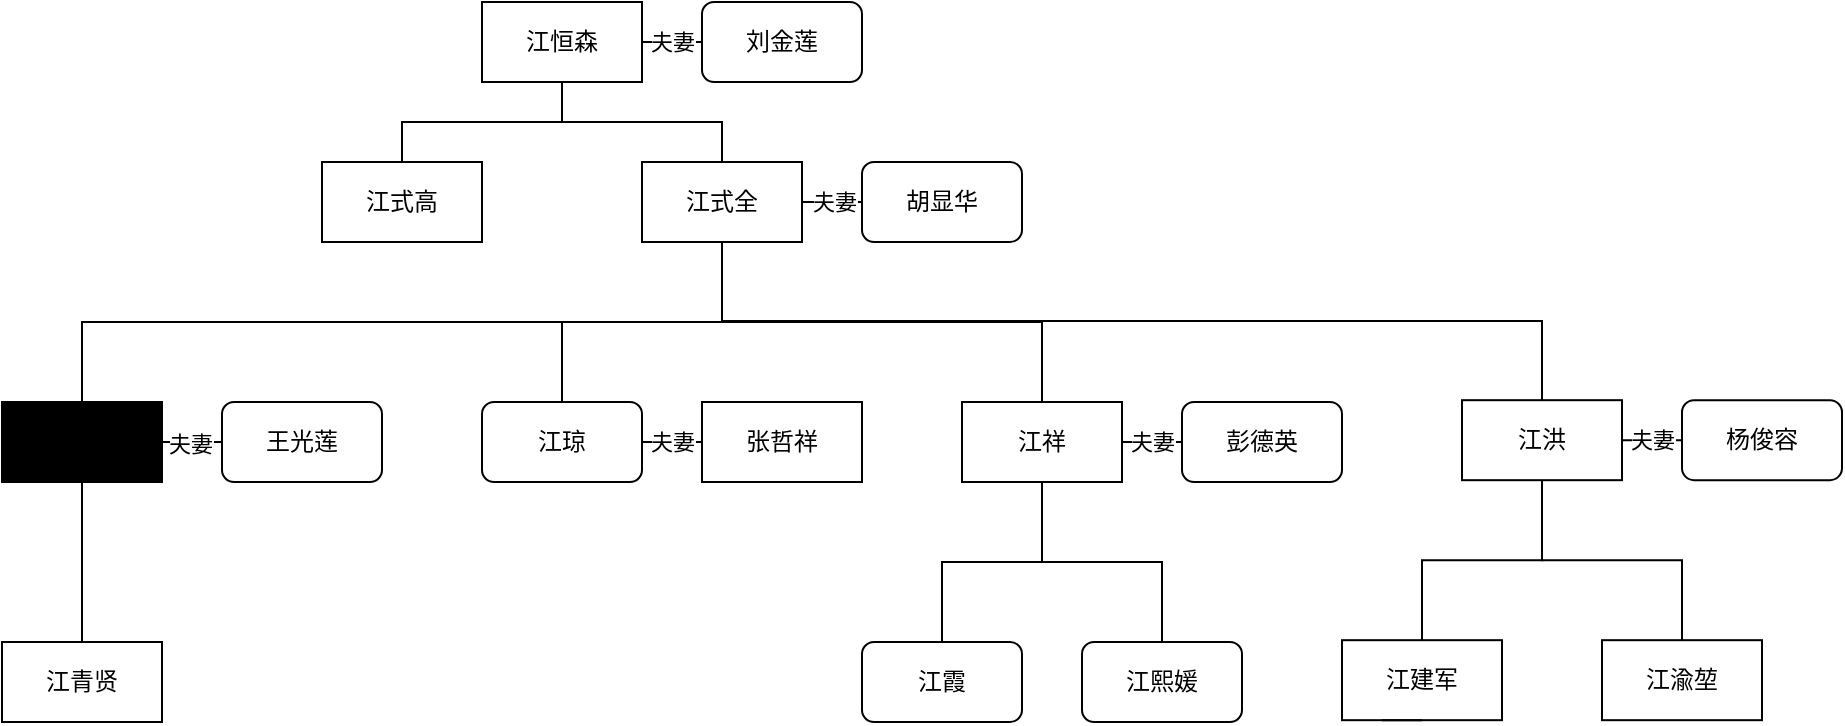 <mxfile version="28.2.8">
  <diagram name="第 1 页" id="k-AfY5WxHYV5yZIVhnW_">
    <mxGraphModel dx="2381" dy="858" grid="1" gridSize="10" guides="1" tooltips="1" connect="1" arrows="1" fold="1" page="1" pageScale="1" pageWidth="827" pageHeight="1169" math="0" shadow="0">
      <root>
        <mxCell id="0" />
        <mxCell id="1" parent="0" />
        <mxCell id="Womy6uRPmFxDwTwF91oK-21" style="edgeStyle=orthogonalEdgeStyle;shape=connector;rounded=0;orthogonalLoop=1;jettySize=auto;html=1;exitX=1;exitY=0.5;exitDx=0;exitDy=0;entryX=0;entryY=0.5;entryDx=0;entryDy=0;strokeColor=default;align=center;verticalAlign=middle;fontFamily=Helvetica;fontSize=11;fontColor=default;labelBackgroundColor=default;endArrow=none;endFill=0;" parent="1" source="Womy6uRPmFxDwTwF91oK-6" target="Womy6uRPmFxDwTwF91oK-20" edge="1">
          <mxGeometry relative="1" as="geometry" />
        </mxCell>
        <mxCell id="Womy6uRPmFxDwTwF91oK-22" value="夫妻" style="edgeLabel;html=1;align=center;verticalAlign=middle;resizable=0;points=[];fontFamily=Helvetica;fontSize=11;fontColor=default;labelBackgroundColor=default;" parent="Womy6uRPmFxDwTwF91oK-21" vertex="1" connectable="0">
          <mxGeometry x="0.02" relative="1" as="geometry">
            <mxPoint as="offset" />
          </mxGeometry>
        </mxCell>
        <mxCell id="Womy6uRPmFxDwTwF91oK-31" style="edgeStyle=orthogonalEdgeStyle;shape=connector;rounded=0;orthogonalLoop=1;jettySize=auto;html=1;exitX=0.5;exitY=1;exitDx=0;exitDy=0;entryX=0.5;entryY=0;entryDx=0;entryDy=0;strokeColor=default;align=center;verticalAlign=middle;fontFamily=Helvetica;fontSize=11;fontColor=default;labelBackgroundColor=default;endArrow=none;endFill=0;" parent="1" source="Womy6uRPmFxDwTwF91oK-6" target="Womy6uRPmFxDwTwF91oK-25" edge="1">
          <mxGeometry relative="1" as="geometry" />
        </mxCell>
        <mxCell id="Womy6uRPmFxDwTwF91oK-32" style="edgeStyle=orthogonalEdgeStyle;shape=connector;rounded=0;orthogonalLoop=1;jettySize=auto;html=1;exitX=0.5;exitY=1;exitDx=0;exitDy=0;entryX=0.5;entryY=0;entryDx=0;entryDy=0;strokeColor=default;align=center;verticalAlign=middle;fontFamily=Helvetica;fontSize=11;fontColor=default;labelBackgroundColor=default;endArrow=none;endFill=0;" parent="1" source="Womy6uRPmFxDwTwF91oK-6" target="Womy6uRPmFxDwTwF91oK-26" edge="1">
          <mxGeometry relative="1" as="geometry" />
        </mxCell>
        <mxCell id="Womy6uRPmFxDwTwF91oK-33" style="edgeStyle=orthogonalEdgeStyle;shape=connector;rounded=0;orthogonalLoop=1;jettySize=auto;html=1;exitX=0.5;exitY=1;exitDx=0;exitDy=0;entryX=0.5;entryY=0;entryDx=0;entryDy=0;strokeColor=default;align=center;verticalAlign=middle;fontFamily=Helvetica;fontSize=11;fontColor=default;labelBackgroundColor=default;endArrow=none;endFill=0;" parent="1" source="Womy6uRPmFxDwTwF91oK-6" target="Womy6uRPmFxDwTwF91oK-23" edge="1">
          <mxGeometry relative="1" as="geometry" />
        </mxCell>
        <mxCell id="Womy6uRPmFxDwTwF91oK-37" style="edgeStyle=orthogonalEdgeStyle;shape=connector;rounded=0;orthogonalLoop=1;jettySize=auto;html=1;exitX=0.5;exitY=1;exitDx=0;exitDy=0;entryX=0.5;entryY=0;entryDx=0;entryDy=0;strokeColor=default;align=center;verticalAlign=middle;fontFamily=Helvetica;fontSize=11;fontColor=default;labelBackgroundColor=default;endArrow=none;endFill=0;" parent="1" source="Womy6uRPmFxDwTwF91oK-6" target="Womy6uRPmFxDwTwF91oK-27" edge="1">
          <mxGeometry relative="1" as="geometry" />
        </mxCell>
        <mxCell id="Womy6uRPmFxDwTwF91oK-6" value="江式全" style="rounded=0;whiteSpace=wrap;html=1;" parent="1" vertex="1">
          <mxGeometry x="-270" y="230" width="80" height="40" as="geometry" />
        </mxCell>
        <UserObject label="胡显华" link="https://viewer.diagrams.net/?tags=%7B%7D&amp;lightbox=1&amp;highlight=0000ff&amp;edit=_blank&amp;layers=1&amp;nav=1&amp;title=%E8%83%A1%E6%98%BE%E5%8D%8E%E5%AE%B6%E6%97%8F.drawio&amp;dark=auto#Uhttps%3A%2F%2Fraw.githubusercontent.com%2Ftoppemonkey%2Fprocessing_folder%2Fmain%2F%E5%AE%B6%E6%97%8F%E7%BB%93%E6%9E%84%E5%9B%BE%2F%E8%83%A1%E6%98%BE%E5%8D%8E%E5%AE%B6%E6%97%8F.drawio" 生平="123123213" id="Womy6uRPmFxDwTwF91oK-20">
          <mxCell style="rounded=1;whiteSpace=wrap;html=1;" parent="1" vertex="1">
            <mxGeometry x="-160" y="230" width="80" height="40" as="geometry" />
          </mxCell>
        </UserObject>
        <mxCell id="Womy6uRPmFxDwTwF91oK-35" style="edgeStyle=orthogonalEdgeStyle;shape=connector;rounded=0;orthogonalLoop=1;jettySize=auto;html=1;exitX=1;exitY=0.5;exitDx=0;exitDy=0;entryX=0;entryY=0.5;entryDx=0;entryDy=0;strokeColor=default;align=center;verticalAlign=middle;fontFamily=Helvetica;fontSize=11;fontColor=default;labelBackgroundColor=default;endArrow=none;endFill=0;" parent="1" source="Womy6uRPmFxDwTwF91oK-23" target="Womy6uRPmFxDwTwF91oK-34" edge="1">
          <mxGeometry relative="1" as="geometry" />
        </mxCell>
        <mxCell id="Womy6uRPmFxDwTwF91oK-36" value="夫妻" style="edgeLabel;html=1;align=center;verticalAlign=middle;resizable=0;points=[];fontFamily=Helvetica;fontSize=11;fontColor=default;labelBackgroundColor=default;" parent="Womy6uRPmFxDwTwF91oK-35" vertex="1" connectable="0">
          <mxGeometry x="-0.071" y="-1" relative="1" as="geometry">
            <mxPoint as="offset" />
          </mxGeometry>
        </mxCell>
        <mxCell id="Womy6uRPmFxDwTwF91oK-61" style="edgeStyle=orthogonalEdgeStyle;shape=connector;rounded=0;orthogonalLoop=1;jettySize=auto;html=1;exitX=0.5;exitY=1;exitDx=0;exitDy=0;entryX=0.5;entryY=0;entryDx=0;entryDy=0;strokeColor=default;align=center;verticalAlign=middle;fontFamily=Helvetica;fontSize=11;fontColor=default;labelBackgroundColor=default;endArrow=none;endFill=0;" parent="1" source="Womy6uRPmFxDwTwF91oK-23" target="Womy6uRPmFxDwTwF91oK-60" edge="1">
          <mxGeometry relative="1" as="geometry" />
        </mxCell>
        <mxCell id="Womy6uRPmFxDwTwF91oK-23" value="江铃" style="rounded=0;whiteSpace=wrap;html=1;strokeColor=default;fillColor=light-dark(#ffffff, #ededed);fillStyle=hatch;" parent="1" vertex="1">
          <mxGeometry x="-590" y="350" width="80" height="40" as="geometry" />
        </mxCell>
        <mxCell id="Womy6uRPmFxDwTwF91oK-59" value="夫妻" style="edgeStyle=orthogonalEdgeStyle;shape=connector;rounded=0;orthogonalLoop=1;jettySize=auto;html=1;exitX=1;exitY=0.5;exitDx=0;exitDy=0;strokeColor=default;align=center;verticalAlign=middle;fontFamily=Helvetica;fontSize=11;fontColor=default;labelBackgroundColor=default;endArrow=none;endFill=0;" parent="1" source="Womy6uRPmFxDwTwF91oK-25" target="Womy6uRPmFxDwTwF91oK-58" edge="1">
          <mxGeometry relative="1" as="geometry" />
        </mxCell>
        <mxCell id="Womy6uRPmFxDwTwF91oK-66" style="edgeStyle=orthogonalEdgeStyle;shape=connector;rounded=0;orthogonalLoop=1;jettySize=auto;html=1;exitX=0.5;exitY=1;exitDx=0;exitDy=0;entryX=0.5;entryY=0;entryDx=0;entryDy=0;strokeColor=default;align=center;verticalAlign=middle;fontFamily=Helvetica;fontSize=11;fontColor=default;labelBackgroundColor=default;endArrow=none;endFill=0;" parent="1" source="Womy6uRPmFxDwTwF91oK-25" target="Womy6uRPmFxDwTwF91oK-64" edge="1">
          <mxGeometry relative="1" as="geometry" />
        </mxCell>
        <mxCell id="Womy6uRPmFxDwTwF91oK-67" style="edgeStyle=orthogonalEdgeStyle;shape=connector;rounded=0;orthogonalLoop=1;jettySize=auto;html=1;exitX=0.5;exitY=1;exitDx=0;exitDy=0;entryX=0.5;entryY=0;entryDx=0;entryDy=0;strokeColor=default;align=center;verticalAlign=middle;fontFamily=Helvetica;fontSize=11;fontColor=default;labelBackgroundColor=default;endArrow=none;endFill=0;" parent="1" source="Womy6uRPmFxDwTwF91oK-25" target="Womy6uRPmFxDwTwF91oK-65" edge="1">
          <mxGeometry relative="1" as="geometry" />
        </mxCell>
        <mxCell id="Womy6uRPmFxDwTwF91oK-25" value="江祥" style="rounded=0;whiteSpace=wrap;html=1;" parent="1" vertex="1">
          <mxGeometry x="-110" y="350" width="80" height="40" as="geometry" />
        </mxCell>
        <mxCell id="Womy6uRPmFxDwTwF91oK-56" value="夫妻" style="edgeStyle=orthogonalEdgeStyle;shape=connector;rounded=0;orthogonalLoop=1;jettySize=auto;html=1;exitX=1;exitY=0.5;exitDx=0;exitDy=0;entryX=0;entryY=0.5;entryDx=0;entryDy=0;strokeColor=default;align=center;verticalAlign=middle;fontFamily=Helvetica;fontSize=11;fontColor=default;labelBackgroundColor=default;endArrow=none;endFill=0;" parent="1" source="Womy6uRPmFxDwTwF91oK-26" target="Womy6uRPmFxDwTwF91oK-55" edge="1">
          <mxGeometry relative="1" as="geometry" />
        </mxCell>
        <mxCell id="Womy6uRPmFxDwTwF91oK-70" style="edgeStyle=orthogonalEdgeStyle;shape=connector;rounded=0;orthogonalLoop=1;jettySize=auto;html=1;exitX=0.5;exitY=1;exitDx=0;exitDy=0;entryX=0.5;entryY=0;entryDx=0;entryDy=0;strokeColor=default;align=center;verticalAlign=middle;fontFamily=Helvetica;fontSize=11;fontColor=default;labelBackgroundColor=default;endArrow=none;endFill=0;" parent="1" source="Womy6uRPmFxDwTwF91oK-26" target="Womy6uRPmFxDwTwF91oK-68" edge="1">
          <mxGeometry relative="1" as="geometry" />
        </mxCell>
        <mxCell id="Womy6uRPmFxDwTwF91oK-71" style="edgeStyle=orthogonalEdgeStyle;shape=connector;rounded=0;orthogonalLoop=1;jettySize=auto;html=1;exitX=0.5;exitY=1;exitDx=0;exitDy=0;entryX=0.5;entryY=0;entryDx=0;entryDy=0;strokeColor=default;align=center;verticalAlign=middle;fontFamily=Helvetica;fontSize=11;fontColor=default;labelBackgroundColor=default;endArrow=none;endFill=0;" parent="1" source="Womy6uRPmFxDwTwF91oK-26" target="Womy6uRPmFxDwTwF91oK-69" edge="1">
          <mxGeometry relative="1" as="geometry" />
        </mxCell>
        <mxCell id="Womy6uRPmFxDwTwF91oK-26" value="江洪" style="rounded=0;whiteSpace=wrap;html=1;" parent="1" vertex="1">
          <mxGeometry x="140" y="349.09" width="80" height="40" as="geometry" />
        </mxCell>
        <mxCell id="Womy6uRPmFxDwTwF91oK-54" value="夫妻" style="edgeStyle=orthogonalEdgeStyle;shape=connector;rounded=0;orthogonalLoop=1;jettySize=auto;html=1;exitX=1;exitY=0.5;exitDx=0;exitDy=0;entryX=0;entryY=0.5;entryDx=0;entryDy=0;strokeColor=default;align=center;verticalAlign=middle;fontFamily=Helvetica;fontSize=11;fontColor=default;labelBackgroundColor=default;endArrow=none;endFill=0;" parent="1" source="Womy6uRPmFxDwTwF91oK-27" target="Womy6uRPmFxDwTwF91oK-38" edge="1">
          <mxGeometry relative="1" as="geometry" />
        </mxCell>
        <UserObject label="江琼" id="Womy6uRPmFxDwTwF91oK-27">
          <mxCell style="rounded=1;whiteSpace=wrap;html=1;" parent="1" vertex="1">
            <mxGeometry x="-350" y="350" width="80" height="40" as="geometry" />
          </mxCell>
        </UserObject>
        <mxCell id="Womy6uRPmFxDwTwF91oK-34" value="王光莲" style="rounded=1;whiteSpace=wrap;html=1;" parent="1" vertex="1">
          <mxGeometry x="-480" y="350" width="80" height="40" as="geometry" />
        </mxCell>
        <UserObject label="张哲祥" link="https://viewer.diagrams.net/?tags=%7B%7D&amp;lightbox=1&amp;highlight=0000ff&amp;edit=_blank&amp;layers=1&amp;nav=1&amp;title=%E5%BC%A0%E5%93%B2%E7%A5%A5%E5%AE%B6%E6%97%8F.drawio&amp;dark=auto#Uhttps%3A%2F%2Fraw.githubusercontent.com%2Ftoppemonkey%2Fprocessing_folder%2Fmain%2F%E5%AE%B6%E6%97%8F%E7%BB%93%E6%9E%84%E5%9B%BE%2F%E5%BC%A0%E5%93%B2%E7%A5%A5%E5%AE%B6%E6%97%8F.drawio" id="Womy6uRPmFxDwTwF91oK-38">
          <mxCell style="rounded=0;whiteSpace=wrap;html=1;" parent="1" vertex="1">
            <mxGeometry x="-240" y="350" width="80" height="40" as="geometry" />
          </mxCell>
        </UserObject>
        <mxCell id="Womy6uRPmFxDwTwF91oK-41" value="夫妻" style="edgeStyle=orthogonalEdgeStyle;shape=connector;rounded=0;orthogonalLoop=1;jettySize=auto;html=1;exitX=1;exitY=0.5;exitDx=0;exitDy=0;entryX=0;entryY=0.5;entryDx=0;entryDy=0;strokeColor=default;align=center;verticalAlign=middle;fontFamily=Helvetica;fontSize=11;fontColor=default;labelBackgroundColor=default;endArrow=none;endFill=0;" parent="1" source="Womy6uRPmFxDwTwF91oK-39" target="Womy6uRPmFxDwTwF91oK-40" edge="1">
          <mxGeometry relative="1" as="geometry" />
        </mxCell>
        <mxCell id="Womy6uRPmFxDwTwF91oK-52" style="edgeStyle=orthogonalEdgeStyle;shape=connector;rounded=0;orthogonalLoop=1;jettySize=auto;html=1;exitX=0.5;exitY=1;exitDx=0;exitDy=0;entryX=0.5;entryY=0;entryDx=0;entryDy=0;strokeColor=default;align=center;verticalAlign=middle;fontFamily=Helvetica;fontSize=11;fontColor=default;labelBackgroundColor=default;endArrow=none;endFill=0;" parent="1" source="Womy6uRPmFxDwTwF91oK-39" target="Womy6uRPmFxDwTwF91oK-43" edge="1">
          <mxGeometry relative="1" as="geometry" />
        </mxCell>
        <mxCell id="Womy6uRPmFxDwTwF91oK-53" style="edgeStyle=orthogonalEdgeStyle;shape=connector;rounded=0;orthogonalLoop=1;jettySize=auto;html=1;exitX=0.5;exitY=1;exitDx=0;exitDy=0;entryX=0.5;entryY=0;entryDx=0;entryDy=0;strokeColor=default;align=center;verticalAlign=middle;fontFamily=Helvetica;fontSize=11;fontColor=default;labelBackgroundColor=default;endArrow=none;endFill=0;" parent="1" source="Womy6uRPmFxDwTwF91oK-39" target="Womy6uRPmFxDwTwF91oK-6" edge="1">
          <mxGeometry relative="1" as="geometry" />
        </mxCell>
        <mxCell id="Womy6uRPmFxDwTwF91oK-39" value="江恒森" style="rounded=0;whiteSpace=wrap;html=1;" parent="1" vertex="1">
          <mxGeometry x="-350" y="150" width="80" height="40" as="geometry" />
        </mxCell>
        <mxCell id="Womy6uRPmFxDwTwF91oK-40" value="刘金莲" style="rounded=1;whiteSpace=wrap;html=1;" parent="1" vertex="1">
          <mxGeometry x="-240" y="150" width="80" height="40" as="geometry" />
        </mxCell>
        <mxCell id="Womy6uRPmFxDwTwF91oK-43" value="江式高" style="rounded=0;whiteSpace=wrap;html=1;" parent="1" vertex="1">
          <mxGeometry x="-430" y="230" width="80" height="40" as="geometry" />
        </mxCell>
        <UserObject label="杨俊容" link="https://viewer.diagrams.net/?tags=%7B%7D&amp;lightbox=1&amp;highlight=0000ff&amp;edit=_blank&amp;layers=1&amp;nav=1&amp;title=%E6%9D%A8%E4%BF%8A%E5%AE%B9%E5%AE%B6%E6%97%8F%E5%9B%BE.drawio&amp;dark=auto#Uhttps%3A%2F%2Fraw.githubusercontent.com%2Ftoppemonkey%2Fprocessing_folder%2Fmain%2F%E5%AE%B6%E6%97%8F%E7%BB%93%E6%9E%84%E5%9B%BE%2F%E6%9D%A8%E4%BF%8A%E5%AE%B9%E5%AE%B6%E6%97%8F%E5%9B%BE.drawio" id="Womy6uRPmFxDwTwF91oK-55">
          <mxCell style="rounded=1;whiteSpace=wrap;html=1;" parent="1" vertex="1">
            <mxGeometry x="250" y="349.09" width="80" height="40" as="geometry" />
          </mxCell>
        </UserObject>
        <UserObject label="彭德英" id="Womy6uRPmFxDwTwF91oK-58">
          <mxCell style="rounded=1;whiteSpace=wrap;html=1;" parent="1" vertex="1">
            <mxGeometry y="350" width="80" height="40" as="geometry" />
          </mxCell>
        </UserObject>
        <mxCell id="Womy6uRPmFxDwTwF91oK-60" value="江青贤" style="rounded=0;whiteSpace=wrap;html=1;" parent="1" vertex="1">
          <mxGeometry x="-590" y="470" width="80" height="40" as="geometry" />
        </mxCell>
        <UserObject label="江霞" id="Womy6uRPmFxDwTwF91oK-64">
          <mxCell style="rounded=1;whiteSpace=wrap;html=1;" parent="1" vertex="1">
            <mxGeometry x="-160" y="470" width="80" height="40" as="geometry" />
          </mxCell>
        </UserObject>
        <UserObject label="江熙媛" id="Womy6uRPmFxDwTwF91oK-65">
          <mxCell style="rounded=1;whiteSpace=wrap;html=1;" parent="1" vertex="1">
            <mxGeometry x="-50" y="470" width="80" height="40" as="geometry" />
          </mxCell>
        </UserObject>
        <mxCell id="Womy6uRPmFxDwTwF91oK-68" value="江建军" style="rounded=0;whiteSpace=wrap;html=1;" parent="1" vertex="1">
          <mxGeometry x="80" y="469.09" width="80" height="40" as="geometry" />
        </mxCell>
        <mxCell id="Womy6uRPmFxDwTwF91oK-69" value="江渝堃" style="rounded=0;whiteSpace=wrap;html=1;" parent="1" vertex="1">
          <mxGeometry x="210" y="469.09" width="80" height="40" as="geometry" />
        </mxCell>
        <mxCell id="Womy6uRPmFxDwTwF91oK-73" style="edgeStyle=orthogonalEdgeStyle;shape=connector;rounded=0;orthogonalLoop=1;jettySize=auto;html=1;exitX=0.5;exitY=1;exitDx=0;exitDy=0;entryX=0.25;entryY=1;entryDx=0;entryDy=0;strokeColor=default;align=center;verticalAlign=middle;fontFamily=Helvetica;fontSize=11;fontColor=default;labelBackgroundColor=default;endArrow=none;endFill=0;" parent="1" source="Womy6uRPmFxDwTwF91oK-68" target="Womy6uRPmFxDwTwF91oK-68" edge="1">
          <mxGeometry relative="1" as="geometry" />
        </mxCell>
      </root>
    </mxGraphModel>
  </diagram>
</mxfile>
